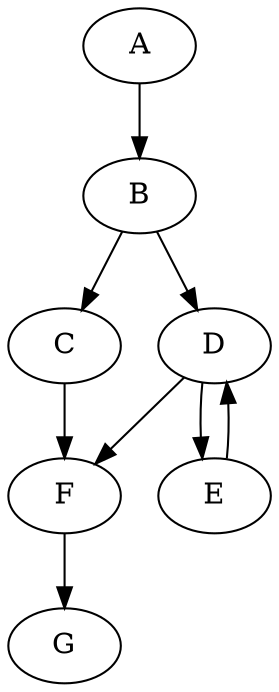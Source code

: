 digraph G {
  { 
    node [width=0.5]
  }
  A -> B
  B -> {C, D}
  C -> F
  D -> E
  E -> D
  D -> F
  F -> G
}